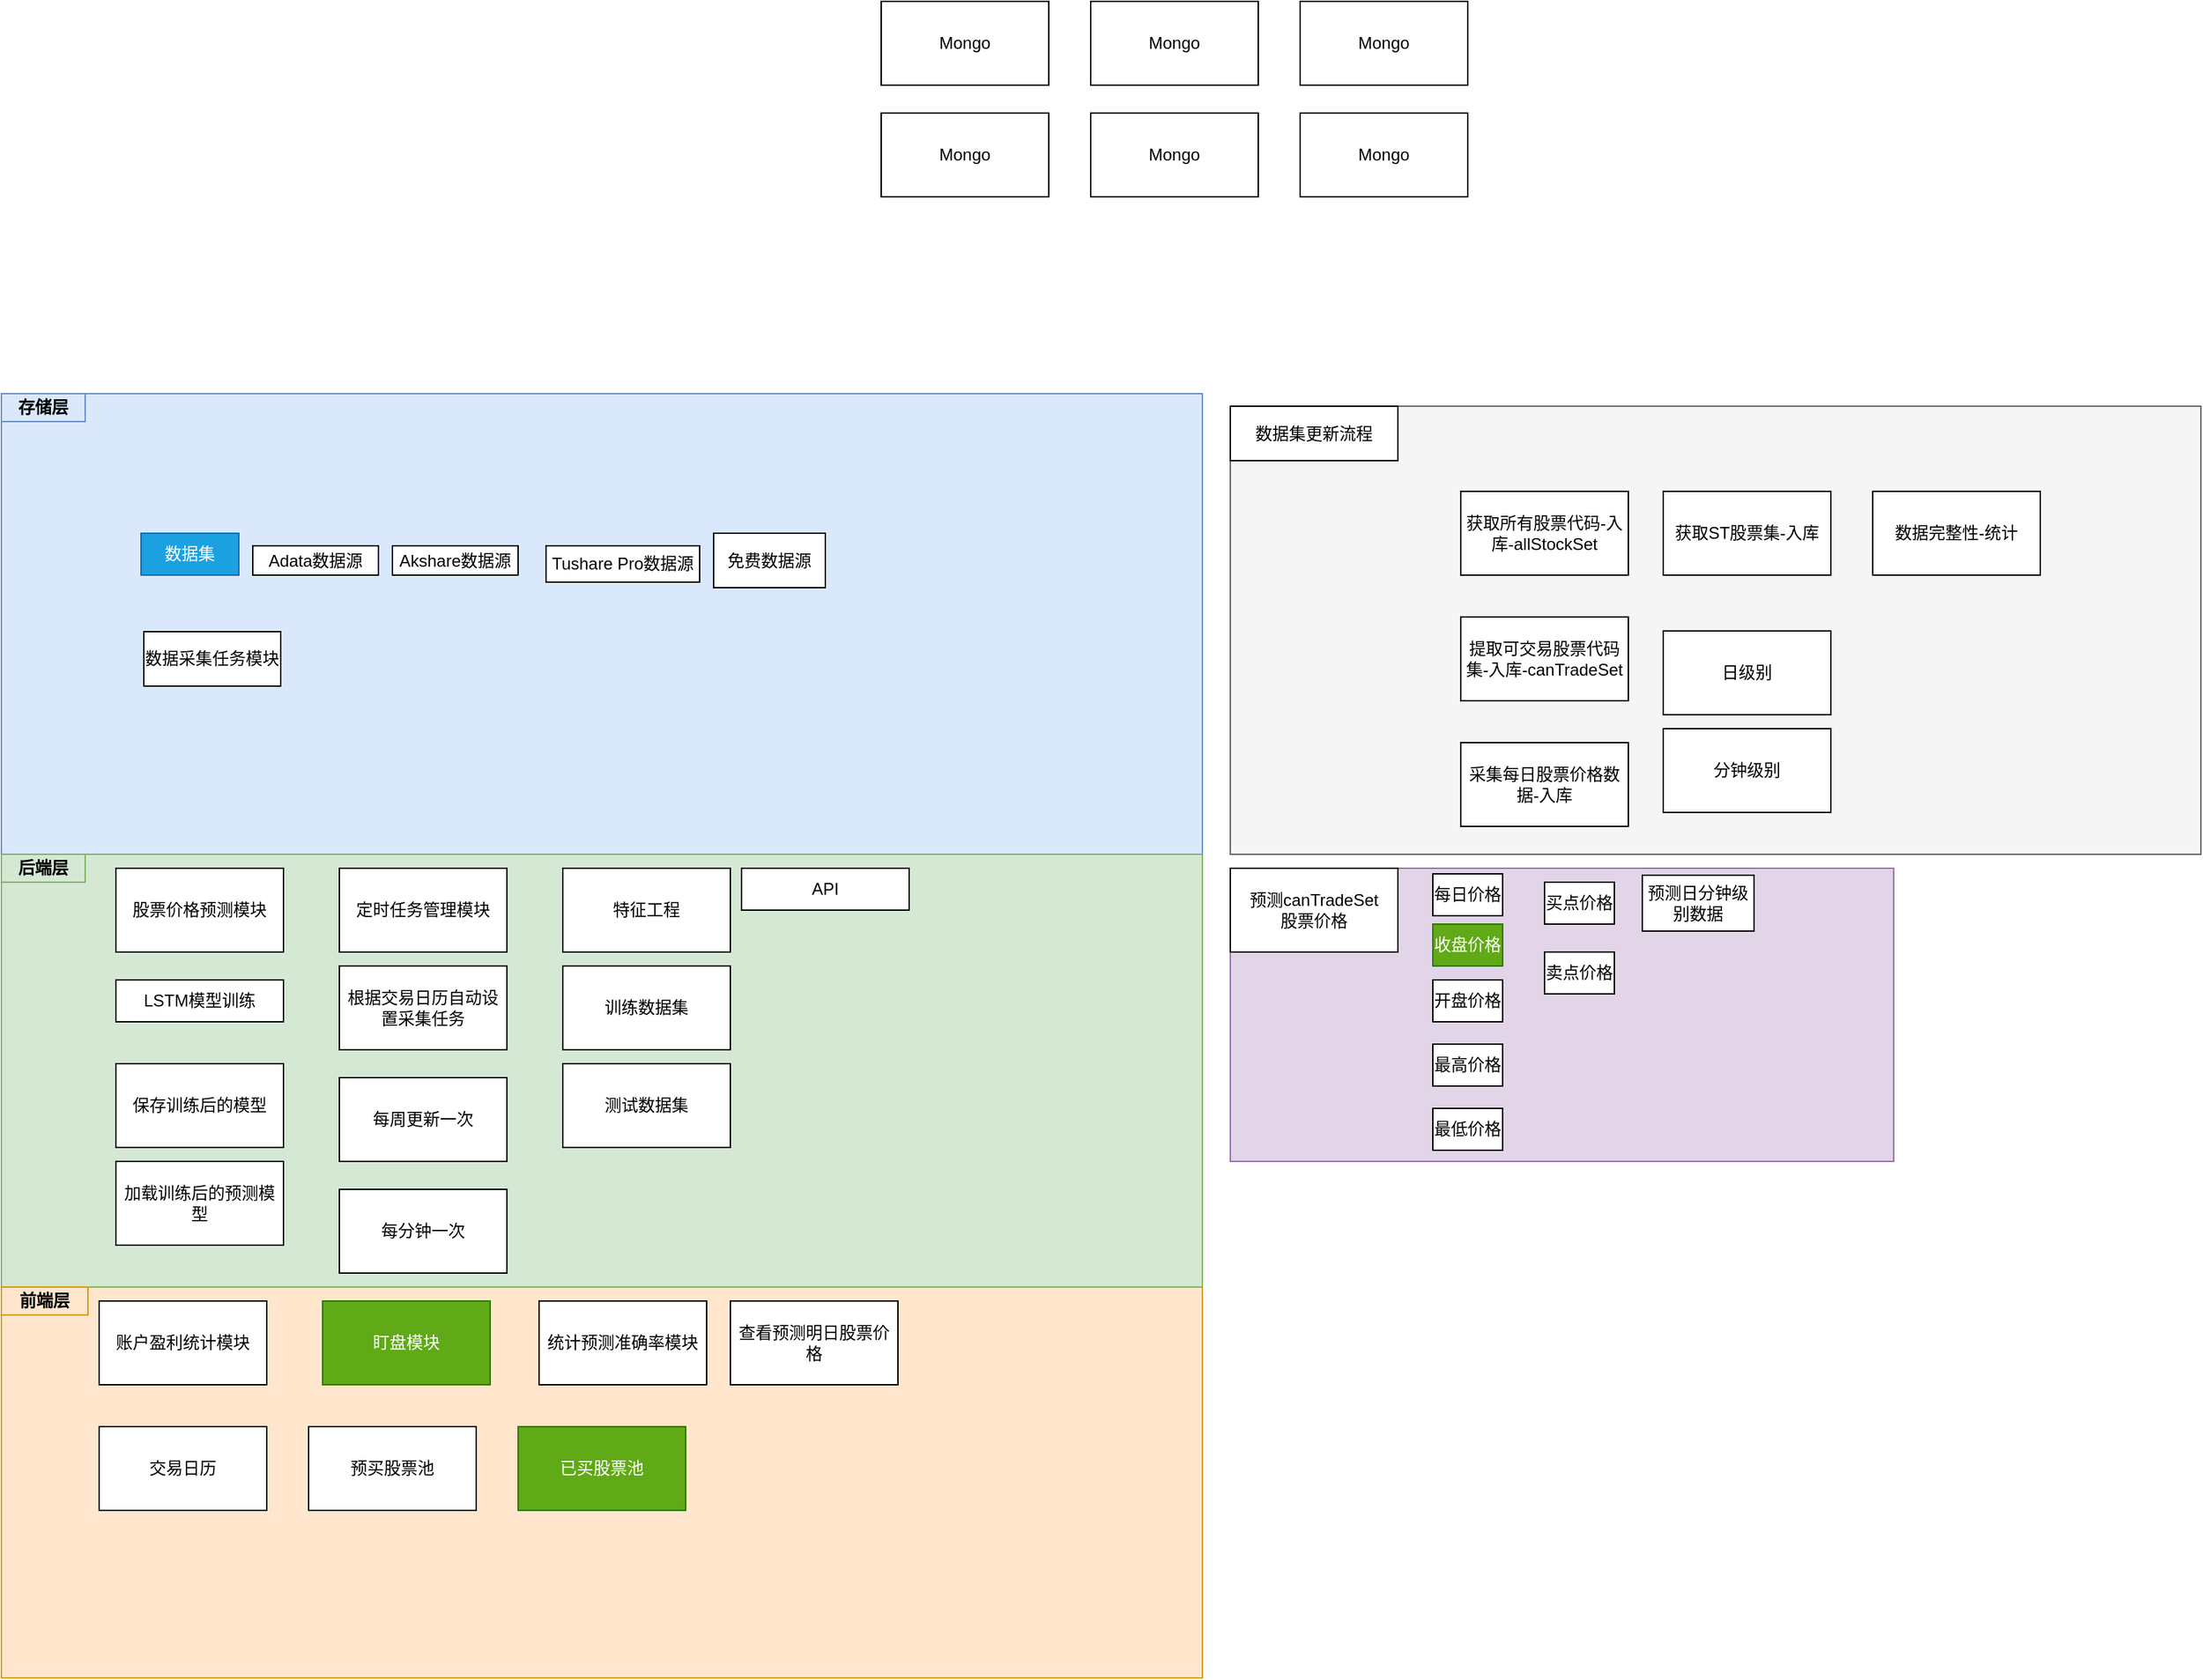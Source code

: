 <mxfile version="24.8.9">
  <diagram name="Page-1" id="sxSwd7jyhiuzXHBnLSu5">
    <mxGraphModel dx="2284" dy="1885" grid="1" gridSize="10" guides="1" tooltips="1" connect="1" arrows="1" fold="1" page="1" pageScale="1" pageWidth="850" pageHeight="1100" math="0" shadow="0">
      <root>
        <mxCell id="0" />
        <mxCell id="1" parent="0" />
        <mxCell id="Vvy3frVBShBX31A8cEkJ-22" value="" style="rounded=0;whiteSpace=wrap;html=1;fillColor=#e1d5e7;strokeColor=#9673a6;movable=1;resizable=1;rotatable=1;deletable=1;editable=1;locked=0;connectable=1;" vertex="1" parent="1">
          <mxGeometry x="500" y="501" width="475" height="210" as="geometry" />
        </mxCell>
        <mxCell id="Vvy3frVBShBX31A8cEkJ-15" value="" style="rounded=0;whiteSpace=wrap;html=1;fillColor=#dae8fc;strokeColor=#6c8ebf;" vertex="1" parent="1">
          <mxGeometry x="-380" y="161" width="860" height="330" as="geometry" />
        </mxCell>
        <mxCell id="Vvy3frVBShBX31A8cEkJ-21" value="" style="rounded=0;whiteSpace=wrap;html=1;fillColor=#ffe6cc;strokeColor=#d79b00;" vertex="1" parent="1">
          <mxGeometry x="-380" y="801" width="860" height="280" as="geometry" />
        </mxCell>
        <mxCell id="Vvy3frVBShBX31A8cEkJ-25" value="" style="rounded=0;whiteSpace=wrap;html=1;fillColor=#d5e8d4;strokeColor=#82b366;" vertex="1" parent="1">
          <mxGeometry x="-380" y="491" width="860" height="310" as="geometry" />
        </mxCell>
        <mxCell id="Vvy3frVBShBX31A8cEkJ-1" value="后端层" style="rounded=0;whiteSpace=wrap;html=1;fillColor=#d5e8d4;strokeColor=#82b366;fontStyle=1" vertex="1" parent="1">
          <mxGeometry x="-380" y="491" width="60" height="20" as="geometry" />
        </mxCell>
        <mxCell id="Vvy3frVBShBX31A8cEkJ-2" value="数据集" style="rounded=0;whiteSpace=wrap;html=1;fillColor=#1ba1e2;strokeColor=#006EAF;fontColor=#ffffff;" vertex="1" parent="1">
          <mxGeometry x="-280" y="261" width="70" height="30" as="geometry" />
        </mxCell>
        <mxCell id="Vvy3frVBShBX31A8cEkJ-3" value="免费数据源" style="rounded=0;whiteSpace=wrap;html=1;" vertex="1" parent="1">
          <mxGeometry x="130" y="261" width="80" height="39" as="geometry" />
        </mxCell>
        <mxCell id="Vvy3frVBShBX31A8cEkJ-4" value="Akshare数据源" style="rounded=0;whiteSpace=wrap;html=1;" vertex="1" parent="1">
          <mxGeometry x="-100" y="270" width="90" height="21" as="geometry" />
        </mxCell>
        <mxCell id="Vvy3frVBShBX31A8cEkJ-5" value="测试数据集" style="rounded=0;whiteSpace=wrap;html=1;" vertex="1" parent="1">
          <mxGeometry x="22" y="641" width="120" height="60" as="geometry" />
        </mxCell>
        <mxCell id="Vvy3frVBShBX31A8cEkJ-6" value="保存训练后的模型" style="rounded=0;whiteSpace=wrap;html=1;" vertex="1" parent="1">
          <mxGeometry x="-298" y="641" width="120" height="60" as="geometry" />
        </mxCell>
        <mxCell id="Vvy3frVBShBX31A8cEkJ-7" value="" style="rounded=0;whiteSpace=wrap;html=1;fillColor=#f5f5f5;fontColor=#333333;strokeColor=#666666;" vertex="1" parent="1">
          <mxGeometry x="500" y="170" width="695" height="321" as="geometry" />
        </mxCell>
        <mxCell id="Vvy3frVBShBX31A8cEkJ-8" value="加载训练后的预测模型" style="rounded=0;whiteSpace=wrap;html=1;" vertex="1" parent="1">
          <mxGeometry x="-298" y="711" width="120" height="60" as="geometry" />
        </mxCell>
        <mxCell id="Vvy3frVBShBX31A8cEkJ-9" value="LSTM模型训练" style="rounded=0;whiteSpace=wrap;html=1;" vertex="1" parent="1">
          <mxGeometry x="-298" y="581" width="120" height="30" as="geometry" />
        </mxCell>
        <mxCell id="Vvy3frVBShBX31A8cEkJ-10" value="统计预测准确率模块" style="rounded=0;whiteSpace=wrap;html=1;" vertex="1" parent="1">
          <mxGeometry x="5" y="811" width="120" height="60" as="geometry" />
        </mxCell>
        <mxCell id="Vvy3frVBShBX31A8cEkJ-11" value="训练数据集" style="rounded=0;whiteSpace=wrap;html=1;" vertex="1" parent="1">
          <mxGeometry x="22" y="571" width="120" height="60" as="geometry" />
        </mxCell>
        <mxCell id="Vvy3frVBShBX31A8cEkJ-12" value="每分钟一次" style="rounded=0;whiteSpace=wrap;html=1;" vertex="1" parent="1">
          <mxGeometry x="-138" y="731" width="120" height="60" as="geometry" />
        </mxCell>
        <mxCell id="Vvy3frVBShBX31A8cEkJ-13" value="Adata数据源" style="rounded=0;whiteSpace=wrap;html=1;" vertex="1" parent="1">
          <mxGeometry x="-200" y="270" width="90" height="21" as="geometry" />
        </mxCell>
        <mxCell id="Vvy3frVBShBX31A8cEkJ-14" value="Tushare Pro数据源" style="rounded=0;whiteSpace=wrap;html=1;" vertex="1" parent="1">
          <mxGeometry x="10" y="270" width="110" height="26" as="geometry" />
        </mxCell>
        <mxCell id="Vvy3frVBShBX31A8cEkJ-16" value="已买股票池" style="rounded=0;whiteSpace=wrap;html=1;fillColor=#60a917;fontColor=#ffffff;strokeColor=#2D7600;" vertex="1" parent="1">
          <mxGeometry x="-10" y="901" width="120" height="60" as="geometry" />
        </mxCell>
        <mxCell id="Vvy3frVBShBX31A8cEkJ-17" value="查看预测明日股票价格" style="rounded=0;whiteSpace=wrap;html=1;" vertex="1" parent="1">
          <mxGeometry x="142" y="811" width="120" height="60" as="geometry" />
        </mxCell>
        <mxCell id="Vvy3frVBShBX31A8cEkJ-18" value="卖点价格" style="rounded=0;whiteSpace=wrap;html=1;movable=1;resizable=1;rotatable=1;deletable=1;editable=1;locked=0;connectable=1;" vertex="1" parent="1">
          <mxGeometry x="725" y="561" width="50" height="30" as="geometry" />
        </mxCell>
        <mxCell id="Vvy3frVBShBX31A8cEkJ-19" value="定时任务管理模块" style="rounded=0;whiteSpace=wrap;html=1;" vertex="1" parent="1">
          <mxGeometry x="-138" y="501" width="120" height="60" as="geometry" />
        </mxCell>
        <mxCell id="Vvy3frVBShBX31A8cEkJ-20" value="预测canTradeSet&lt;div&gt;股票价格&lt;/div&gt;" style="rounded=0;whiteSpace=wrap;html=1;movable=1;resizable=1;rotatable=1;deletable=1;editable=1;locked=0;connectable=1;" vertex="1" parent="1">
          <mxGeometry x="500" y="501" width="120" height="60" as="geometry" />
        </mxCell>
        <mxCell id="Vvy3frVBShBX31A8cEkJ-23" value="Mongo" style="rounded=0;whiteSpace=wrap;html=1;" vertex="1" parent="1">
          <mxGeometry x="250" y="-120" width="120" height="60" as="geometry" />
        </mxCell>
        <mxCell id="Vvy3frVBShBX31A8cEkJ-24" value="预测日分钟级别数据" style="rounded=0;whiteSpace=wrap;html=1;movable=1;resizable=1;rotatable=1;deletable=1;editable=1;locked=0;connectable=1;" vertex="1" parent="1">
          <mxGeometry x="795" y="506" width="80" height="40" as="geometry" />
        </mxCell>
        <mxCell id="Vvy3frVBShBX31A8cEkJ-26" value="预买股票池" style="rounded=0;whiteSpace=wrap;html=1;" vertex="1" parent="1">
          <mxGeometry x="-160" y="901" width="120" height="60" as="geometry" />
        </mxCell>
        <mxCell id="Vvy3frVBShBX31A8cEkJ-27" value="Mongo" style="rounded=0;whiteSpace=wrap;html=1;" vertex="1" parent="1">
          <mxGeometry x="250" y="-40" width="120" height="60" as="geometry" />
        </mxCell>
        <mxCell id="Vvy3frVBShBX31A8cEkJ-28" value="每周更新一次" style="rounded=0;whiteSpace=wrap;html=1;" vertex="1" parent="1">
          <mxGeometry x="-138" y="651" width="120" height="60" as="geometry" />
        </mxCell>
        <mxCell id="Vvy3frVBShBX31A8cEkJ-29" value="特征工程" style="rounded=0;whiteSpace=wrap;html=1;" vertex="1" parent="1">
          <mxGeometry x="22" y="501" width="120" height="60" as="geometry" />
        </mxCell>
        <mxCell id="Vvy3frVBShBX31A8cEkJ-30" value="买点价格" style="rounded=0;whiteSpace=wrap;html=1;movable=1;resizable=1;rotatable=1;deletable=1;editable=1;locked=0;connectable=1;" vertex="1" parent="1">
          <mxGeometry x="725" y="511" width="50" height="30" as="geometry" />
        </mxCell>
        <mxCell id="Vvy3frVBShBX31A8cEkJ-31" value="Mongo" style="rounded=0;whiteSpace=wrap;html=1;" vertex="1" parent="1">
          <mxGeometry x="550" y="-40" width="120" height="60" as="geometry" />
        </mxCell>
        <mxCell id="Vvy3frVBShBX31A8cEkJ-32" value="根据交易日历自动设置采集任务" style="rounded=0;whiteSpace=wrap;html=1;" vertex="1" parent="1">
          <mxGeometry x="-138" y="571" width="120" height="60" as="geometry" />
        </mxCell>
        <mxCell id="Vvy3frVBShBX31A8cEkJ-33" value="Mongo" style="rounded=0;whiteSpace=wrap;html=1;" vertex="1" parent="1">
          <mxGeometry x="550" y="-120" width="120" height="60" as="geometry" />
        </mxCell>
        <mxCell id="Vvy3frVBShBX31A8cEkJ-34" value="交易日历" style="rounded=0;whiteSpace=wrap;html=1;" vertex="1" parent="1">
          <mxGeometry x="-310" y="901" width="120" height="60" as="geometry" />
        </mxCell>
        <mxCell id="Vvy3frVBShBX31A8cEkJ-35" value="Mongo" style="rounded=0;whiteSpace=wrap;html=1;" vertex="1" parent="1">
          <mxGeometry x="400" y="-40" width="120" height="60" as="geometry" />
        </mxCell>
        <mxCell id="Vvy3frVBShBX31A8cEkJ-36" value="数据完整性-统计" style="rounded=0;whiteSpace=wrap;html=1;" vertex="1" parent="1">
          <mxGeometry x="960" y="231" width="120" height="60" as="geometry" />
        </mxCell>
        <mxCell id="Vvy3frVBShBX31A8cEkJ-37" value="Mongo" style="rounded=0;whiteSpace=wrap;html=1;" vertex="1" parent="1">
          <mxGeometry x="400" y="-120" width="120" height="60" as="geometry" />
        </mxCell>
        <mxCell id="Vvy3frVBShBX31A8cEkJ-38" value="分钟级别" style="rounded=0;whiteSpace=wrap;html=1;" vertex="1" parent="1">
          <mxGeometry x="810" y="401" width="120" height="60" as="geometry" />
        </mxCell>
        <mxCell id="Vvy3frVBShBX31A8cEkJ-39" value="获取所有股票代码-入库-allStockSet" style="rounded=0;whiteSpace=wrap;html=1;" vertex="1" parent="1">
          <mxGeometry x="665" y="231" width="120" height="60" as="geometry" />
        </mxCell>
        <mxCell id="Vvy3frVBShBX31A8cEkJ-40" value="前端层" style="rounded=0;whiteSpace=wrap;html=1;fillColor=#ffe6cc;strokeColor=#d79b00;fontStyle=1" vertex="1" parent="1">
          <mxGeometry x="-380" y="801" width="62" height="20" as="geometry" />
        </mxCell>
        <mxCell id="Vvy3frVBShBX31A8cEkJ-41" value="数据集更新流程" style="rounded=0;whiteSpace=wrap;html=1;" vertex="1" parent="1">
          <mxGeometry x="500" y="170" width="120" height="39" as="geometry" />
        </mxCell>
        <mxCell id="Vvy3frVBShBX31A8cEkJ-42" value="API" style="rounded=0;whiteSpace=wrap;html=1;" vertex="1" parent="1">
          <mxGeometry x="150" y="501" width="120" height="30" as="geometry" />
        </mxCell>
        <mxCell id="Vvy3frVBShBX31A8cEkJ-43" value="日级别" style="rounded=0;whiteSpace=wrap;html=1;" vertex="1" parent="1">
          <mxGeometry x="810" y="331" width="120" height="60" as="geometry" />
        </mxCell>
        <mxCell id="Vvy3frVBShBX31A8cEkJ-44" value="账户盈利统计模块" style="rounded=0;whiteSpace=wrap;html=1;" vertex="1" parent="1">
          <mxGeometry x="-310" y="811" width="120" height="60" as="geometry" />
        </mxCell>
        <mxCell id="Vvy3frVBShBX31A8cEkJ-45" value="采集每日股票价格数据-入库" style="rounded=0;whiteSpace=wrap;html=1;" vertex="1" parent="1">
          <mxGeometry x="665" y="411" width="120" height="60" as="geometry" />
        </mxCell>
        <mxCell id="Vvy3frVBShBX31A8cEkJ-46" value="盯盘模块" style="rounded=0;whiteSpace=wrap;html=1;fillColor=#60a917;fontColor=#ffffff;strokeColor=#2D7600;" vertex="1" parent="1">
          <mxGeometry x="-150" y="811" width="120" height="60" as="geometry" />
        </mxCell>
        <mxCell id="Vvy3frVBShBX31A8cEkJ-47" value="获取ST股票集-入库" style="rounded=0;whiteSpace=wrap;html=1;" vertex="1" parent="1">
          <mxGeometry x="810" y="231" width="120" height="60" as="geometry" />
        </mxCell>
        <mxCell id="Vvy3frVBShBX31A8cEkJ-48" value="数据采集任务模块" style="rounded=0;whiteSpace=wrap;html=1;" vertex="1" parent="1">
          <mxGeometry x="-278" y="331.5" width="98" height="39" as="geometry" />
        </mxCell>
        <mxCell id="Vvy3frVBShBX31A8cEkJ-49" value="提取可交易股票代码集-入库-canTradeSet" style="rounded=0;whiteSpace=wrap;html=1;" vertex="1" parent="1">
          <mxGeometry x="665" y="321" width="120" height="60" as="geometry" />
        </mxCell>
        <mxCell id="Vvy3frVBShBX31A8cEkJ-50" value="股票价格预测模块" style="rounded=0;whiteSpace=wrap;html=1;" vertex="1" parent="1">
          <mxGeometry x="-298" y="501" width="120" height="60" as="geometry" />
        </mxCell>
        <mxCell id="Vvy3frVBShBX31A8cEkJ-51" value="每日价格" style="rounded=0;whiteSpace=wrap;html=1;movable=1;resizable=1;rotatable=1;deletable=1;editable=1;locked=0;connectable=1;" vertex="1" parent="1">
          <mxGeometry x="645" y="505" width="50" height="30" as="geometry" />
        </mxCell>
        <mxCell id="Vvy3frVBShBX31A8cEkJ-52" value="收盘价格" style="rounded=0;whiteSpace=wrap;html=1;movable=1;resizable=1;rotatable=1;deletable=1;editable=1;locked=0;connectable=1;fillColor=#60a917;fontColor=#ffffff;strokeColor=#2D7600;" vertex="1" parent="1">
          <mxGeometry x="645" y="541" width="50" height="30" as="geometry" />
        </mxCell>
        <mxCell id="Vvy3frVBShBX31A8cEkJ-53" value="开盘价格" style="rounded=0;whiteSpace=wrap;html=1;movable=1;resizable=1;rotatable=1;deletable=1;editable=1;locked=0;connectable=1;" vertex="1" parent="1">
          <mxGeometry x="645" y="581" width="50" height="30" as="geometry" />
        </mxCell>
        <mxCell id="Vvy3frVBShBX31A8cEkJ-54" value="最高价格" style="rounded=0;whiteSpace=wrap;html=1;movable=1;resizable=1;rotatable=1;deletable=1;editable=1;locked=0;connectable=1;" vertex="1" parent="1">
          <mxGeometry x="645" y="627" width="50" height="30" as="geometry" />
        </mxCell>
        <mxCell id="Vvy3frVBShBX31A8cEkJ-55" value="最低价格" style="rounded=0;whiteSpace=wrap;html=1;movable=1;resizable=1;rotatable=1;deletable=1;editable=1;locked=0;connectable=1;" vertex="1" parent="1">
          <mxGeometry x="645" y="673" width="50" height="30" as="geometry" />
        </mxCell>
        <mxCell id="Vvy3frVBShBX31A8cEkJ-56" value="存储层" style="rounded=0;whiteSpace=wrap;html=1;fillColor=#dae8fc;strokeColor=#6c8ebf;fontStyle=1" vertex="1" parent="1">
          <mxGeometry x="-380" y="161" width="60" height="20" as="geometry" />
        </mxCell>
      </root>
    </mxGraphModel>
  </diagram>
</mxfile>
